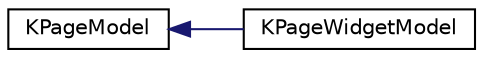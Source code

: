 digraph "Graphical Class Hierarchy"
{
  edge [fontname="Helvetica",fontsize="10",labelfontname="Helvetica",labelfontsize="10"];
  node [fontname="Helvetica",fontsize="10",shape=record];
  rankdir="LR";
  Node0 [label="KPageModel",height=0.2,width=0.4,color="black", fillcolor="white", style="filled",URL="$classKPageModel.html",tooltip="A base class for a model used by KPageView. "];
  Node0 -> Node1 [dir="back",color="midnightblue",fontsize="10",style="solid",fontname="Helvetica"];
  Node1 [label="KPageWidgetModel",height=0.2,width=0.4,color="black", fillcolor="white", style="filled",URL="$classKPageWidgetModel.html",tooltip="This page model is used by. "];
}
